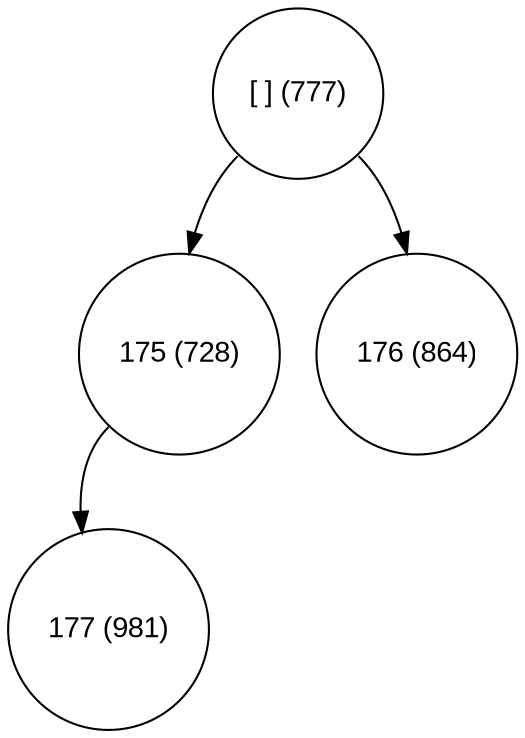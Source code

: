 digraph move_down {
	node [fontname="Arial", shape="circle", width=0.5]; 

	0 [label = "[ ] (777)"];
	0:sw -> 1;
	1 [label = "175 (728)"];
	1:sw -> 3;
	3 [label = "177 (981)"];
	0:se -> 2;
	2 [label = "176 (864)"];
}
